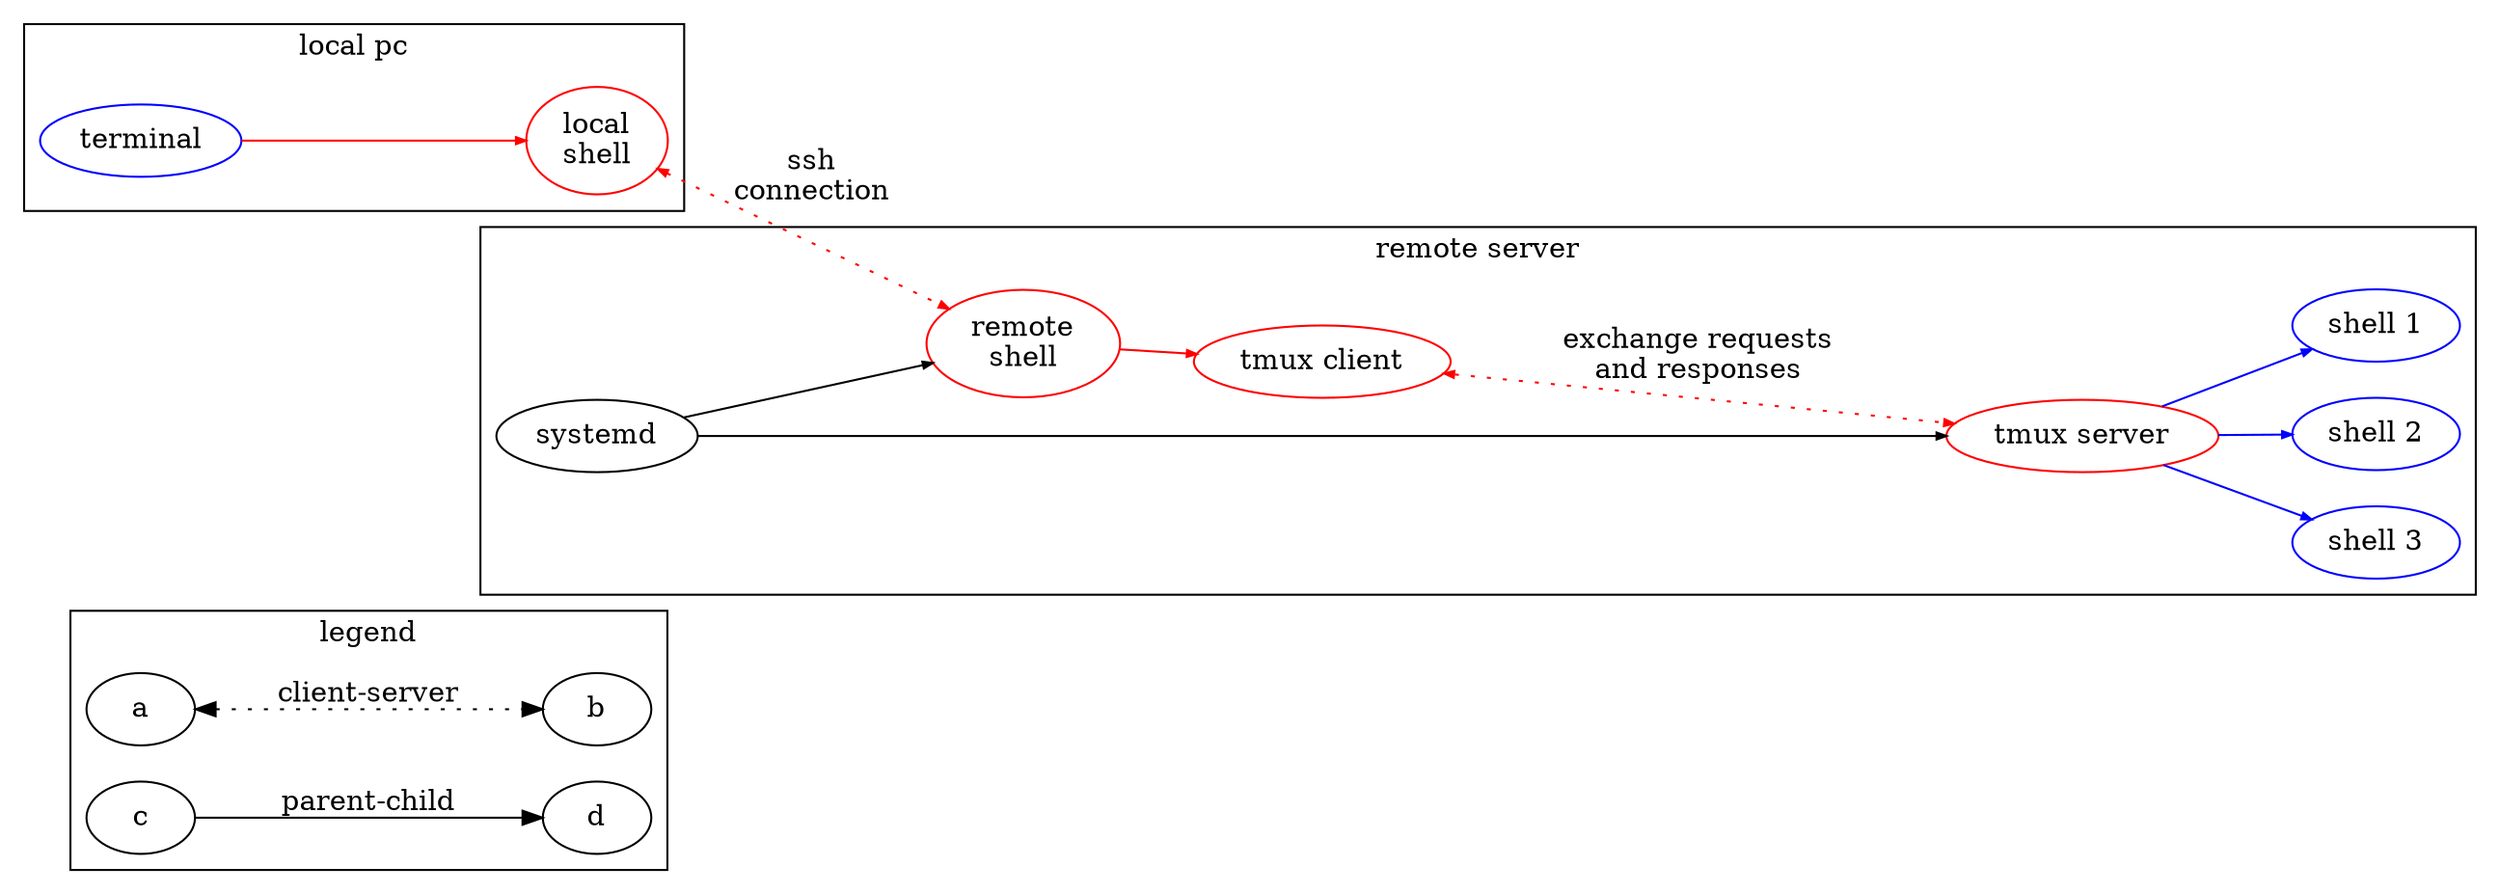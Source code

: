 digraph tmux_client_server {
    rankdir=LR;

    subgraph cluster_legend {
        label="legend";
        a -> b[dir="both", label="client-server", style="dotted"];
        c -> d[label="parent-child"];
    }

    subgraph cluster_local {
        label="local pc";
        edge[arrowsize="0.5", color="red"];
        terminal[color="blue"];
        local_shell[label="local\nshell", color="red"];
        terminal -> local_shell[weight=5];
    }

    subgraph cluster_remote {
        label="remote server";
        rank="same";
        edge[arrowsize="0.5", color="red"];

        remote_shell[label="remote\nshell", color="red"];
        local_shell -> remote_shell[dir="both", label="ssh\nconnection", style="dotted"];
        tmux_client[label="tmux client", color="red"];
        tmux_server[label="tmux server", color="red"];
        tmux_client -> tmux_server[dir="both", label="exchange requests\nand responses", minlen="3", style="dotted", weight=5];
        remote_shell -> tmux_client;
        edge[color="black"];
        node[color="blue"];
        shell3[label="shell 3"];
        shell2[label="shell 2"];
        shell1[label="shell 1"];
        edge[color="blue", arrowsize="0.5"];
        tmux_server -> {shell1,shell2,shell3};
        node[color="black"];
        edge[color="black", dir="forward", arrowsize="0.5"];
        systemd -> remote_shell;
        systemd -> tmux_server[weight=20];
    }
}
